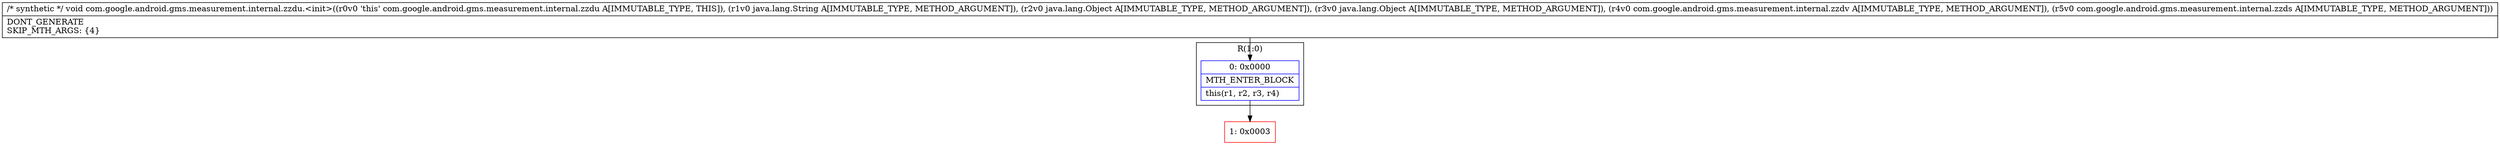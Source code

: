 digraph "CFG forcom.google.android.gms.measurement.internal.zzdu.\<init\>(Ljava\/lang\/String;Ljava\/lang\/Object;Ljava\/lang\/Object;Lcom\/google\/android\/gms\/measurement\/internal\/zzdv;Lcom\/google\/android\/gms\/measurement\/internal\/zzds;)V" {
subgraph cluster_Region_343780751 {
label = "R(1:0)";
node [shape=record,color=blue];
Node_0 [shape=record,label="{0\:\ 0x0000|MTH_ENTER_BLOCK\l|this(r1, r2, r3, r4)\l}"];
}
Node_1 [shape=record,color=red,label="{1\:\ 0x0003}"];
MethodNode[shape=record,label="{\/* synthetic *\/ void com.google.android.gms.measurement.internal.zzdu.\<init\>((r0v0 'this' com.google.android.gms.measurement.internal.zzdu A[IMMUTABLE_TYPE, THIS]), (r1v0 java.lang.String A[IMMUTABLE_TYPE, METHOD_ARGUMENT]), (r2v0 java.lang.Object A[IMMUTABLE_TYPE, METHOD_ARGUMENT]), (r3v0 java.lang.Object A[IMMUTABLE_TYPE, METHOD_ARGUMENT]), (r4v0 com.google.android.gms.measurement.internal.zzdv A[IMMUTABLE_TYPE, METHOD_ARGUMENT]), (r5v0 com.google.android.gms.measurement.internal.zzds A[IMMUTABLE_TYPE, METHOD_ARGUMENT]))  | DONT_GENERATE\lSKIP_MTH_ARGS: \{4\}\l}"];
MethodNode -> Node_0;
Node_0 -> Node_1;
}

